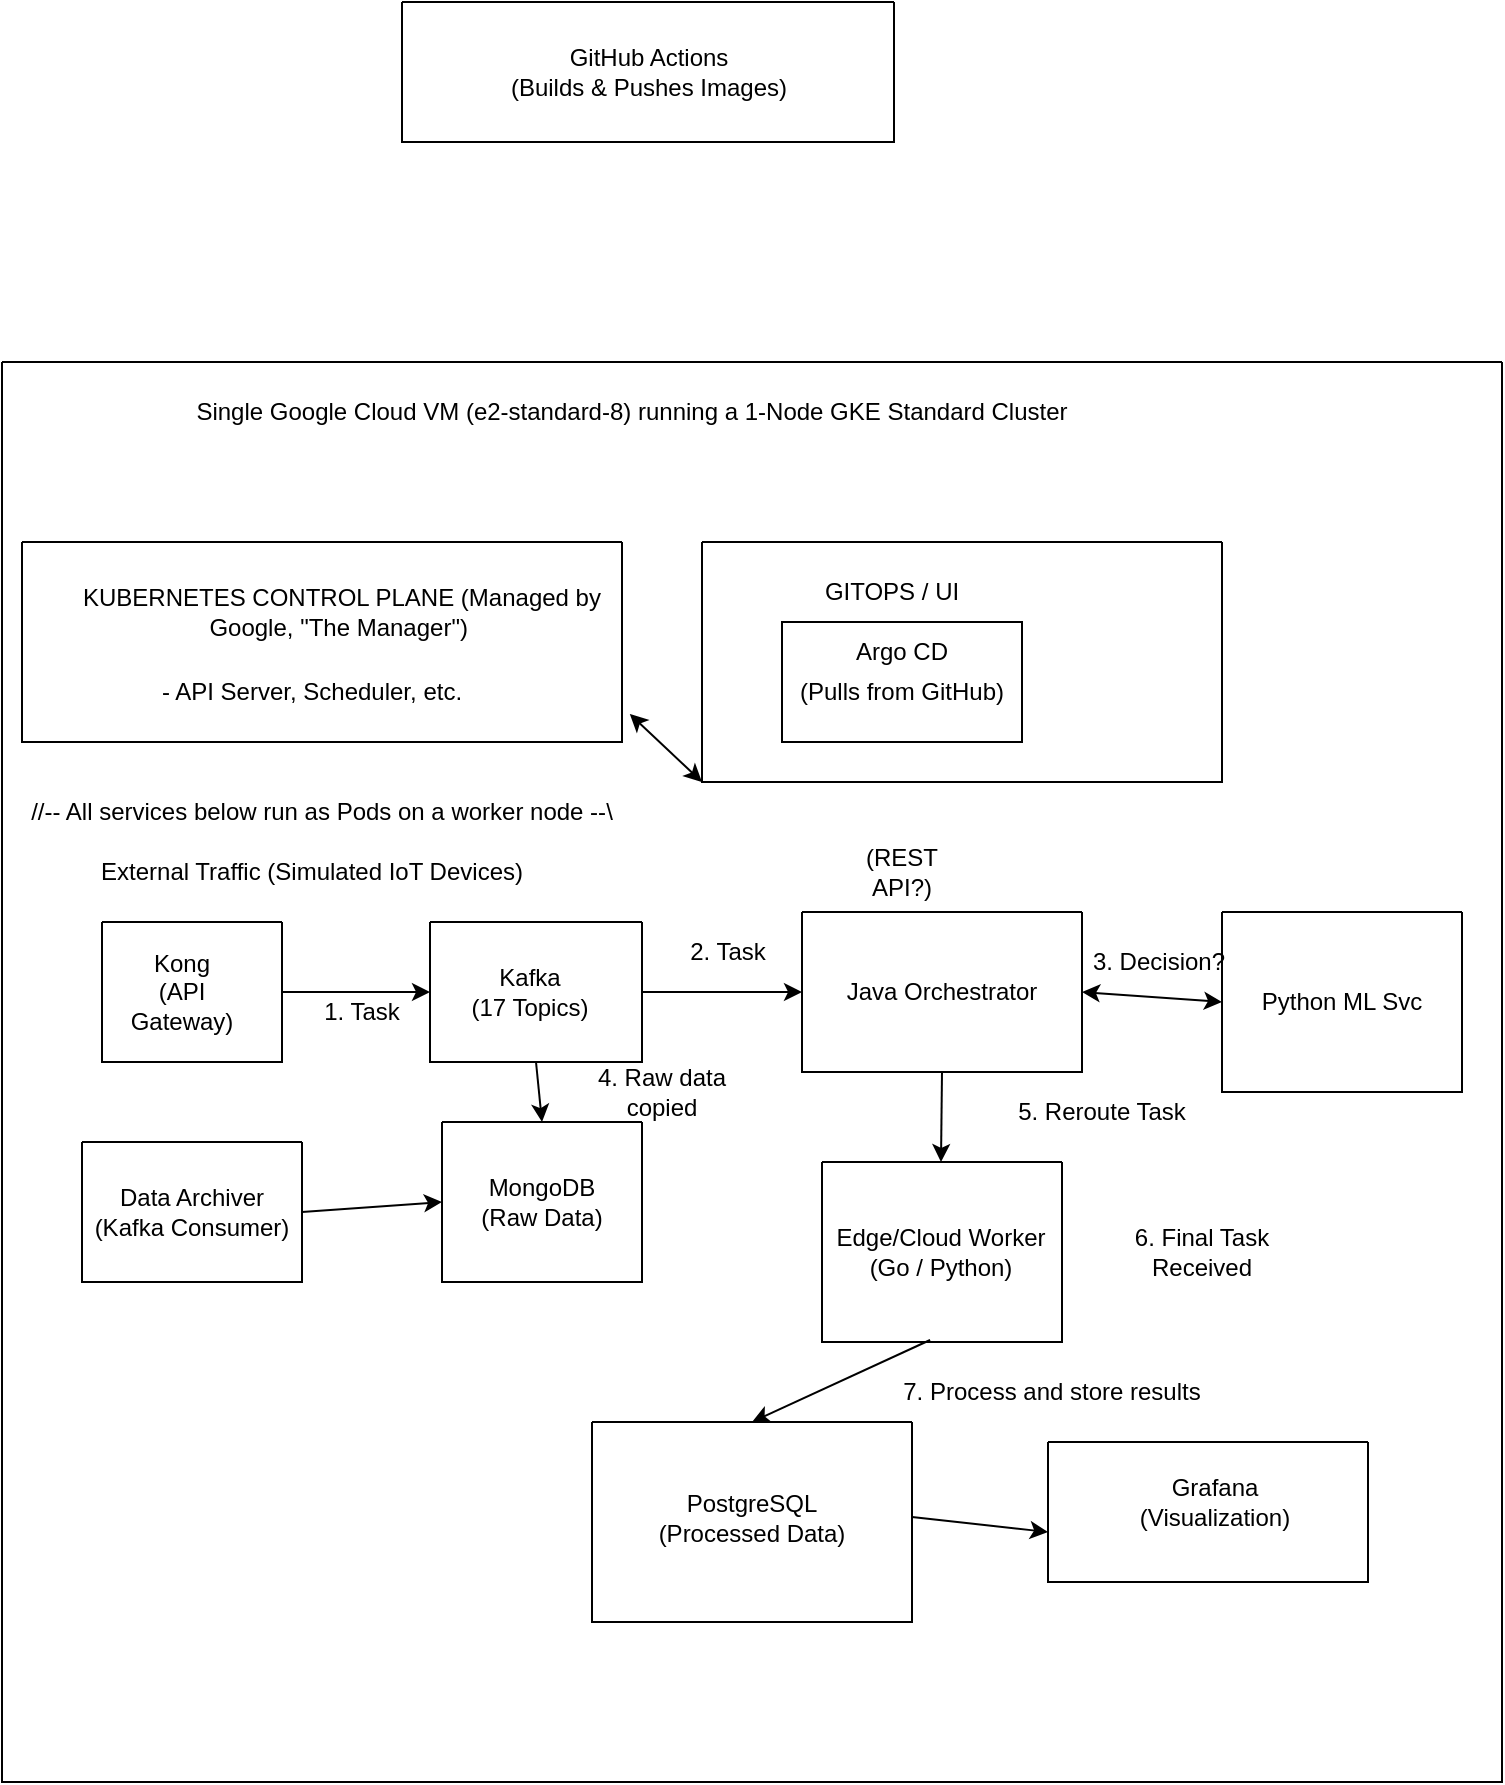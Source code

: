 <mxfile version="27.1.5">
  <diagram name="Pagină-1" id="x12mOu5g6S4hHWhaxOyy">
    <mxGraphModel dx="1111" dy="431" grid="1" gridSize="10" guides="1" tooltips="1" connect="1" arrows="1" fold="1" page="1" pageScale="1" pageWidth="827" pageHeight="1169" math="0" shadow="0">
      <root>
        <mxCell id="0" />
        <mxCell id="1" parent="0" />
        <mxCell id="yxizq96Zbxsg-FkcoGzO-7" value="" style="swimlane;startSize=0;" parent="1" vertex="1">
          <mxGeometry x="300" y="80" width="246" height="70" as="geometry" />
        </mxCell>
        <mxCell id="yxizq96Zbxsg-FkcoGzO-10" value="&lt;span class=&quot;selected&quot;&gt;GitHub Actions&lt;/span&gt;&lt;div&gt;&lt;span class=&quot;selected&quot;&gt;&lt;span class=&quot;selected&quot;&gt;(Builds &amp;amp; Pushes Images)&lt;/span&gt;&lt;/span&gt;&lt;/div&gt;" style="text;html=1;align=center;verticalAlign=middle;resizable=0;points=[];autosize=1;strokeColor=none;fillColor=none;" parent="yxizq96Zbxsg-FkcoGzO-7" vertex="1">
          <mxGeometry x="43" y="15" width="160" height="40" as="geometry" />
        </mxCell>
        <mxCell id="yxizq96Zbxsg-FkcoGzO-1" value="" style="swimlane;startSize=0;" parent="1" vertex="1">
          <mxGeometry x="100" y="260" width="750" height="710" as="geometry" />
        </mxCell>
        <mxCell id="yxizq96Zbxsg-FkcoGzO-6" value="&lt;span class=&quot;selected&quot;&gt;Single Google Cloud VM (e2-standard-8) running a 1-Node GKE Standard Cluster&lt;/span&gt;" style="text;html=1;align=center;verticalAlign=middle;whiteSpace=wrap;rounded=0;" parent="yxizq96Zbxsg-FkcoGzO-1" vertex="1">
          <mxGeometry x="30" y="10" width="570" height="30" as="geometry" />
        </mxCell>
        <mxCell id="yxizq96Zbxsg-FkcoGzO-15" value="" style="swimlane;startSize=0;" parent="yxizq96Zbxsg-FkcoGzO-1" vertex="1">
          <mxGeometry x="10" y="90" width="300" height="100" as="geometry" />
        </mxCell>
        <mxCell id="yxizq96Zbxsg-FkcoGzO-16" value="&lt;span class=&quot;selected&quot;&gt;KUBERNETES CONTROL PLANE (Managed by Google, &quot;The Manager&quot;)&amp;nbsp;&lt;/span&gt;" style="text;html=1;align=center;verticalAlign=middle;whiteSpace=wrap;rounded=0;" parent="yxizq96Zbxsg-FkcoGzO-15" vertex="1">
          <mxGeometry x="20" y="20" width="280" height="30" as="geometry" />
        </mxCell>
        <mxCell id="yxizq96Zbxsg-FkcoGzO-17" value="&lt;span class=&quot;selected&quot;&gt;- API Server, Scheduler, etc.&lt;/span&gt;" style="text;html=1;align=center;verticalAlign=middle;whiteSpace=wrap;rounded=0;" parent="yxizq96Zbxsg-FkcoGzO-15" vertex="1">
          <mxGeometry x="20" y="60" width="250" height="30" as="geometry" />
        </mxCell>
        <mxCell id="yxizq96Zbxsg-FkcoGzO-18" value="" style="swimlane;startSize=0;" parent="yxizq96Zbxsg-FkcoGzO-1" vertex="1">
          <mxGeometry x="350" y="90" width="260" height="120" as="geometry" />
        </mxCell>
        <mxCell id="yxizq96Zbxsg-FkcoGzO-19" value="&lt;span class=&quot;selected&quot;&gt;GITOPS / UI&lt;/span&gt;" style="text;html=1;align=center;verticalAlign=middle;whiteSpace=wrap;rounded=0;" parent="yxizq96Zbxsg-FkcoGzO-18" vertex="1">
          <mxGeometry x="30" y="10" width="130" height="30" as="geometry" />
        </mxCell>
        <mxCell id="yxizq96Zbxsg-FkcoGzO-20" value="" style="rounded=0;whiteSpace=wrap;html=1;" parent="yxizq96Zbxsg-FkcoGzO-18" vertex="1">
          <mxGeometry x="40" y="40" width="120" height="60" as="geometry" />
        </mxCell>
        <mxCell id="yxizq96Zbxsg-FkcoGzO-21" value="&lt;span class=&quot;selected&quot;&gt;Argo CD&lt;/span&gt;" style="text;html=1;align=center;verticalAlign=middle;whiteSpace=wrap;rounded=0;" parent="yxizq96Zbxsg-FkcoGzO-18" vertex="1">
          <mxGeometry x="70" y="40" width="60" height="30" as="geometry" />
        </mxCell>
        <mxCell id="yxizq96Zbxsg-FkcoGzO-22" value="&lt;span class=&quot;selected&quot;&gt;(Pulls from GitHub)&lt;/span&gt;" style="text;html=1;align=center;verticalAlign=middle;whiteSpace=wrap;rounded=0;" parent="yxizq96Zbxsg-FkcoGzO-18" vertex="1">
          <mxGeometry x="45" y="60" width="110" height="30" as="geometry" />
        </mxCell>
        <mxCell id="yxizq96Zbxsg-FkcoGzO-27" value="" style="endArrow=classic;startArrow=classic;html=1;rounded=0;entryX=0;entryY=1;entryDx=0;entryDy=0;exitX=1.013;exitY=0.86;exitDx=0;exitDy=0;exitPerimeter=0;" parent="yxizq96Zbxsg-FkcoGzO-1" source="yxizq96Zbxsg-FkcoGzO-15" target="yxizq96Zbxsg-FkcoGzO-18" edge="1">
          <mxGeometry width="50" height="50" relative="1" as="geometry">
            <mxPoint x="350" y="300" as="sourcePoint" />
            <mxPoint x="400" y="250" as="targetPoint" />
          </mxGeometry>
        </mxCell>
        <mxCell id="yxizq96Zbxsg-FkcoGzO-28" value="&lt;span class=&quot;selected&quot;&gt;//-- All services below run as Pods on a worker node --\\&lt;/span&gt;" style="text;html=1;align=center;verticalAlign=middle;whiteSpace=wrap;rounded=0;" parent="yxizq96Zbxsg-FkcoGzO-1" vertex="1">
          <mxGeometry x="10" y="210" width="300" height="30" as="geometry" />
        </mxCell>
        <mxCell id="yxizq96Zbxsg-FkcoGzO-29" value="&lt;span class=&quot;selected&quot;&gt;External Traffic (Simulated IoT Devices)&lt;/span&gt;" style="text;html=1;align=center;verticalAlign=middle;whiteSpace=wrap;rounded=0;" parent="yxizq96Zbxsg-FkcoGzO-1" vertex="1">
          <mxGeometry x="10" y="240" width="290" height="30" as="geometry" />
        </mxCell>
        <mxCell id="yxizq96Zbxsg-FkcoGzO-30" value="" style="swimlane;startSize=0;" parent="yxizq96Zbxsg-FkcoGzO-1" vertex="1">
          <mxGeometry x="50" y="280" width="90" height="70" as="geometry" />
        </mxCell>
        <mxCell id="yxizq96Zbxsg-FkcoGzO-40" value="&lt;span class=&quot;selected&quot;&gt;Kong&lt;/span&gt;&lt;div&gt;&lt;span class=&quot;selected&quot;&gt;&lt;span class=&quot;selected&quot;&gt;(API Gateway)&lt;/span&gt;&lt;/span&gt;&lt;/div&gt;" style="text;html=1;align=center;verticalAlign=middle;whiteSpace=wrap;rounded=0;" parent="yxizq96Zbxsg-FkcoGzO-30" vertex="1">
          <mxGeometry y="10" width="80" height="50" as="geometry" />
        </mxCell>
        <mxCell id="yxizq96Zbxsg-FkcoGzO-31" value="" style="swimlane;startSize=0;" parent="yxizq96Zbxsg-FkcoGzO-1" vertex="1">
          <mxGeometry x="214" y="280" width="106" height="70" as="geometry" />
        </mxCell>
        <mxCell id="yxizq96Zbxsg-FkcoGzO-41" value="&lt;span class=&quot;selected&quot;&gt;Kafka&lt;/span&gt;&lt;div&gt;&lt;span class=&quot;selected&quot;&gt;&lt;span class=&quot;selected&quot;&gt;(17 Topics)&lt;/span&gt;&lt;/span&gt;&lt;/div&gt;" style="text;html=1;align=center;verticalAlign=middle;whiteSpace=wrap;rounded=0;" parent="yxizq96Zbxsg-FkcoGzO-31" vertex="1">
          <mxGeometry width="100" height="70" as="geometry" />
        </mxCell>
        <mxCell id="yxizq96Zbxsg-FkcoGzO-32" value="" style="swimlane;startSize=0;" parent="yxizq96Zbxsg-FkcoGzO-1" vertex="1">
          <mxGeometry x="40" y="390" width="110" height="70" as="geometry" />
        </mxCell>
        <mxCell id="yxizq96Zbxsg-FkcoGzO-43" value="&lt;span class=&quot;selected&quot;&gt;Data Archiver&lt;/span&gt;&lt;div&gt;&lt;span class=&quot;selected&quot;&gt;&lt;span class=&quot;selected&quot;&gt;(Kafka Consumer)&lt;/span&gt;&lt;/span&gt;&lt;/div&gt;" style="text;html=1;align=center;verticalAlign=middle;whiteSpace=wrap;rounded=0;" parent="yxizq96Zbxsg-FkcoGzO-32" vertex="1">
          <mxGeometry width="110" height="70" as="geometry" />
        </mxCell>
        <mxCell id="yxizq96Zbxsg-FkcoGzO-33" value="" style="swimlane;startSize=0;" parent="yxizq96Zbxsg-FkcoGzO-1" vertex="1">
          <mxGeometry x="220" y="380" width="100" height="80" as="geometry" />
        </mxCell>
        <mxCell id="yxizq96Zbxsg-FkcoGzO-42" value="&lt;span class=&quot;selected&quot;&gt;MongoDB&lt;/span&gt;&lt;div&gt;&lt;span class=&quot;selected&quot;&gt;&lt;span class=&quot;selected&quot;&gt;(Raw Data)&lt;/span&gt;&lt;/span&gt;&lt;/div&gt;" style="text;html=1;align=center;verticalAlign=middle;whiteSpace=wrap;rounded=0;" parent="yxizq96Zbxsg-FkcoGzO-33" vertex="1">
          <mxGeometry width="100" height="80" as="geometry" />
        </mxCell>
        <mxCell id="yxizq96Zbxsg-FkcoGzO-34" value="" style="endArrow=classic;html=1;rounded=0;exitX=1;exitY=0.5;exitDx=0;exitDy=0;entryX=0;entryY=0.5;entryDx=0;entryDy=0;" parent="yxizq96Zbxsg-FkcoGzO-1" source="yxizq96Zbxsg-FkcoGzO-30" target="yxizq96Zbxsg-FkcoGzO-31" edge="1">
          <mxGeometry width="50" height="50" relative="1" as="geometry">
            <mxPoint x="350" y="300" as="sourcePoint" />
            <mxPoint x="400" y="250" as="targetPoint" />
          </mxGeometry>
        </mxCell>
        <mxCell id="yxizq96Zbxsg-FkcoGzO-35" value="" style="endArrow=classic;html=1;rounded=0;exitX=0.5;exitY=1;exitDx=0;exitDy=0;entryX=0.5;entryY=0;entryDx=0;entryDy=0;" parent="yxizq96Zbxsg-FkcoGzO-1" source="yxizq96Zbxsg-FkcoGzO-31" target="yxizq96Zbxsg-FkcoGzO-33" edge="1">
          <mxGeometry width="50" height="50" relative="1" as="geometry">
            <mxPoint x="350" y="300" as="sourcePoint" />
            <mxPoint x="400" y="250" as="targetPoint" />
          </mxGeometry>
        </mxCell>
        <mxCell id="yxizq96Zbxsg-FkcoGzO-39" value="" style="endArrow=classic;html=1;rounded=0;exitX=1;exitY=0.5;exitDx=0;exitDy=0;entryX=0;entryY=0.5;entryDx=0;entryDy=0;" parent="yxizq96Zbxsg-FkcoGzO-1" source="yxizq96Zbxsg-FkcoGzO-32" target="yxizq96Zbxsg-FkcoGzO-33" edge="1">
          <mxGeometry width="50" height="50" relative="1" as="geometry">
            <mxPoint x="350" y="300" as="sourcePoint" />
            <mxPoint x="400" y="250" as="targetPoint" />
          </mxGeometry>
        </mxCell>
        <mxCell id="yxizq96Zbxsg-FkcoGzO-44" value="1. Task" style="text;html=1;align=center;verticalAlign=middle;whiteSpace=wrap;rounded=0;" parent="yxizq96Zbxsg-FkcoGzO-1" vertex="1">
          <mxGeometry x="150" y="310" width="60" height="30" as="geometry" />
        </mxCell>
        <mxCell id="yxizq96Zbxsg-FkcoGzO-45" value="4. Raw data copied" style="text;html=1;align=center;verticalAlign=middle;whiteSpace=wrap;rounded=0;" parent="yxizq96Zbxsg-FkcoGzO-1" vertex="1">
          <mxGeometry x="280" y="350" width="100" height="30" as="geometry" />
        </mxCell>
        <mxCell id="yxizq96Zbxsg-FkcoGzO-48" value="" style="swimlane;startSize=0;" parent="yxizq96Zbxsg-FkcoGzO-1" vertex="1">
          <mxGeometry x="400" y="275" width="140" height="80" as="geometry" />
        </mxCell>
        <mxCell id="yxizq96Zbxsg-FkcoGzO-49" value="&lt;span class=&quot;selected&quot;&gt;Java Orchestrator&lt;/span&gt;" style="text;html=1;align=center;verticalAlign=middle;whiteSpace=wrap;rounded=0;" parent="yxizq96Zbxsg-FkcoGzO-48" vertex="1">
          <mxGeometry width="140" height="80" as="geometry" />
        </mxCell>
        <mxCell id="yxizq96Zbxsg-FkcoGzO-50" value="" style="swimlane;startSize=0;" parent="yxizq96Zbxsg-FkcoGzO-1" vertex="1">
          <mxGeometry x="610" y="275" width="120" height="90" as="geometry" />
        </mxCell>
        <mxCell id="yxizq96Zbxsg-FkcoGzO-52" value="&lt;span class=&quot;selected&quot;&gt;Python ML Svc&lt;/span&gt;" style="text;html=1;align=center;verticalAlign=middle;whiteSpace=wrap;rounded=0;" parent="yxizq96Zbxsg-FkcoGzO-50" vertex="1">
          <mxGeometry width="120" height="90" as="geometry" />
        </mxCell>
        <mxCell id="yxizq96Zbxsg-FkcoGzO-61" value="3. Decision?" style="text;html=1;align=center;verticalAlign=middle;whiteSpace=wrap;rounded=0;" parent="yxizq96Zbxsg-FkcoGzO-50" vertex="1">
          <mxGeometry x="-70" y="15" width="77" height="20" as="geometry" />
        </mxCell>
        <mxCell id="yxizq96Zbxsg-FkcoGzO-53" value="" style="swimlane;startSize=0;" parent="yxizq96Zbxsg-FkcoGzO-1" vertex="1">
          <mxGeometry x="410" y="400" width="120" height="90" as="geometry" />
        </mxCell>
        <mxCell id="yxizq96Zbxsg-FkcoGzO-54" value="&lt;span class=&quot;selected&quot;&gt;Edge/Cloud&amp;nbsp;&lt;/span&gt;&lt;span class=&quot;selected&quot;&gt;Worker&lt;/span&gt;&lt;div&gt;&lt;span class=&quot;selected&quot;&gt;(Go / Python)&lt;/span&gt;&lt;/div&gt;" style="text;html=1;align=center;verticalAlign=middle;whiteSpace=wrap;rounded=0;" parent="yxizq96Zbxsg-FkcoGzO-53" vertex="1">
          <mxGeometry x="-1" width="121" height="90" as="geometry" />
        </mxCell>
        <mxCell id="yxizq96Zbxsg-FkcoGzO-55" value="" style="swimlane;startSize=0;" parent="yxizq96Zbxsg-FkcoGzO-1" vertex="1">
          <mxGeometry x="295" y="530" width="160" height="100" as="geometry" />
        </mxCell>
        <mxCell id="yxizq96Zbxsg-FkcoGzO-56" value="&lt;span class=&quot;selected&quot;&gt;PostgreSQL&lt;/span&gt;&lt;div&gt;&lt;span class=&quot;selected&quot;&gt;&lt;span class=&quot;selected&quot;&gt;(Processed Data)&lt;/span&gt;&lt;/span&gt;&lt;/div&gt;" style="text;html=1;align=center;verticalAlign=middle;whiteSpace=wrap;rounded=0;" parent="yxizq96Zbxsg-FkcoGzO-55" vertex="1">
          <mxGeometry y="30" width="160" height="35" as="geometry" />
        </mxCell>
        <mxCell id="yxizq96Zbxsg-FkcoGzO-57" value="" style="swimlane;startSize=0;" parent="yxizq96Zbxsg-FkcoGzO-1" vertex="1">
          <mxGeometry x="523" y="540" width="160" height="70" as="geometry" />
        </mxCell>
        <mxCell id="yxizq96Zbxsg-FkcoGzO-58" value="&lt;span class=&quot;selected&quot;&gt;Grafana&lt;/span&gt;&lt;div&gt;&lt;span class=&quot;selected&quot;&gt;&lt;span class=&quot;selected&quot;&gt;(Visualization)&lt;/span&gt;&lt;/span&gt;&lt;/div&gt;" style="text;html=1;align=center;verticalAlign=middle;whiteSpace=wrap;rounded=0;" parent="yxizq96Zbxsg-FkcoGzO-57" vertex="1">
          <mxGeometry x="17" y="10" width="133" height="40" as="geometry" />
        </mxCell>
        <mxCell id="yxizq96Zbxsg-FkcoGzO-51" value="2. Task" style="text;html=1;align=center;verticalAlign=middle;whiteSpace=wrap;rounded=0;" parent="yxizq96Zbxsg-FkcoGzO-1" vertex="1">
          <mxGeometry x="333" y="280" width="60" height="30" as="geometry" />
        </mxCell>
        <mxCell id="yxizq96Zbxsg-FkcoGzO-59" value="" style="endArrow=classic;html=1;rounded=0;exitX=1;exitY=0.5;exitDx=0;exitDy=0;entryX=0;entryY=0.5;entryDx=0;entryDy=0;" parent="yxizq96Zbxsg-FkcoGzO-1" source="yxizq96Zbxsg-FkcoGzO-31" target="yxizq96Zbxsg-FkcoGzO-49" edge="1">
          <mxGeometry width="50" height="50" relative="1" as="geometry">
            <mxPoint x="363" y="440" as="sourcePoint" />
            <mxPoint x="413" y="390" as="targetPoint" />
          </mxGeometry>
        </mxCell>
        <mxCell id="yxizq96Zbxsg-FkcoGzO-60" value="" style="endArrow=classic;startArrow=classic;html=1;rounded=0;entryX=0;entryY=0.5;entryDx=0;entryDy=0;exitX=1;exitY=0.5;exitDx=0;exitDy=0;" parent="yxizq96Zbxsg-FkcoGzO-1" source="yxizq96Zbxsg-FkcoGzO-49" target="yxizq96Zbxsg-FkcoGzO-52" edge="1">
          <mxGeometry width="50" height="50" relative="1" as="geometry">
            <mxPoint x="363" y="440" as="sourcePoint" />
            <mxPoint x="413" y="390" as="targetPoint" />
          </mxGeometry>
        </mxCell>
        <mxCell id="yxizq96Zbxsg-FkcoGzO-64" value="" style="endArrow=classic;html=1;rounded=0;exitX=0.5;exitY=1;exitDx=0;exitDy=0;entryX=0.5;entryY=0;entryDx=0;entryDy=0;" parent="yxizq96Zbxsg-FkcoGzO-1" source="yxizq96Zbxsg-FkcoGzO-49" target="yxizq96Zbxsg-FkcoGzO-54" edge="1">
          <mxGeometry width="50" height="50" relative="1" as="geometry">
            <mxPoint x="340" y="430" as="sourcePoint" />
            <mxPoint x="390" y="380" as="targetPoint" />
          </mxGeometry>
        </mxCell>
        <mxCell id="yxizq96Zbxsg-FkcoGzO-65" value="&lt;span class=&quot;selected&quot;&gt;5. Reroute Task&lt;/span&gt;" style="text;html=1;align=center;verticalAlign=middle;whiteSpace=wrap;rounded=0;" parent="yxizq96Zbxsg-FkcoGzO-1" vertex="1">
          <mxGeometry x="490" y="360" width="120" height="30" as="geometry" />
        </mxCell>
        <mxCell id="yxizq96Zbxsg-FkcoGzO-66" value="&lt;span class=&quot;selected&quot;&gt;6. Final Task Received&lt;/span&gt;" style="text;html=1;align=center;verticalAlign=middle;whiteSpace=wrap;rounded=0;" parent="yxizq96Zbxsg-FkcoGzO-1" vertex="1">
          <mxGeometry x="540" y="430" width="120" height="30" as="geometry" />
        </mxCell>
        <mxCell id="yxizq96Zbxsg-FkcoGzO-67" value="" style="endArrow=classic;html=1;rounded=0;entryX=0.5;entryY=0;entryDx=0;entryDy=0;exitX=0.455;exitY=0.989;exitDx=0;exitDy=0;exitPerimeter=0;" parent="yxizq96Zbxsg-FkcoGzO-1" source="yxizq96Zbxsg-FkcoGzO-54" target="yxizq96Zbxsg-FkcoGzO-55" edge="1">
          <mxGeometry width="50" height="50" relative="1" as="geometry">
            <mxPoint x="340" y="400" as="sourcePoint" />
            <mxPoint x="390" y="350" as="targetPoint" />
          </mxGeometry>
        </mxCell>
        <mxCell id="yxizq96Zbxsg-FkcoGzO-68" value="7. Process and store results" style="text;html=1;align=center;verticalAlign=middle;whiteSpace=wrap;rounded=0;" parent="yxizq96Zbxsg-FkcoGzO-1" vertex="1">
          <mxGeometry x="430" y="500" width="190" height="30" as="geometry" />
        </mxCell>
        <mxCell id="yxizq96Zbxsg-FkcoGzO-69" value="" style="endArrow=classic;html=1;rounded=0;entryX=0;entryY=0.643;entryDx=0;entryDy=0;entryPerimeter=0;exitX=1;exitY=0.5;exitDx=0;exitDy=0;" parent="yxizq96Zbxsg-FkcoGzO-1" source="yxizq96Zbxsg-FkcoGzO-56" target="yxizq96Zbxsg-FkcoGzO-57" edge="1">
          <mxGeometry width="50" height="50" relative="1" as="geometry">
            <mxPoint x="340" y="400" as="sourcePoint" />
            <mxPoint x="390" y="350" as="targetPoint" />
          </mxGeometry>
        </mxCell>
        <mxCell id="yxizq96Zbxsg-FkcoGzO-70" value="&lt;span class=&quot;selected&quot;&gt;(REST API?)&lt;/span&gt;" style="text;html=1;align=center;verticalAlign=middle;whiteSpace=wrap;rounded=0;" parent="yxizq96Zbxsg-FkcoGzO-1" vertex="1">
          <mxGeometry x="420" y="240" width="60" height="30" as="geometry" />
        </mxCell>
      </root>
    </mxGraphModel>
  </diagram>
</mxfile>

